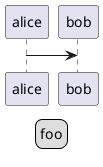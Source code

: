 {
  "sha1": "i0g8uii4ew0wxmtoe2un3cdwj1g4bkk",
  "insertion": {
    "when": "2024-06-03T18:59:30.203Z",
    "url": "https://github.com/plantuml/plantuml/issues/1037",
    "user": "plantuml@gmail.com"
  }
}
@startuml
alice->bob
legend
foo
endlegend
@enduml
